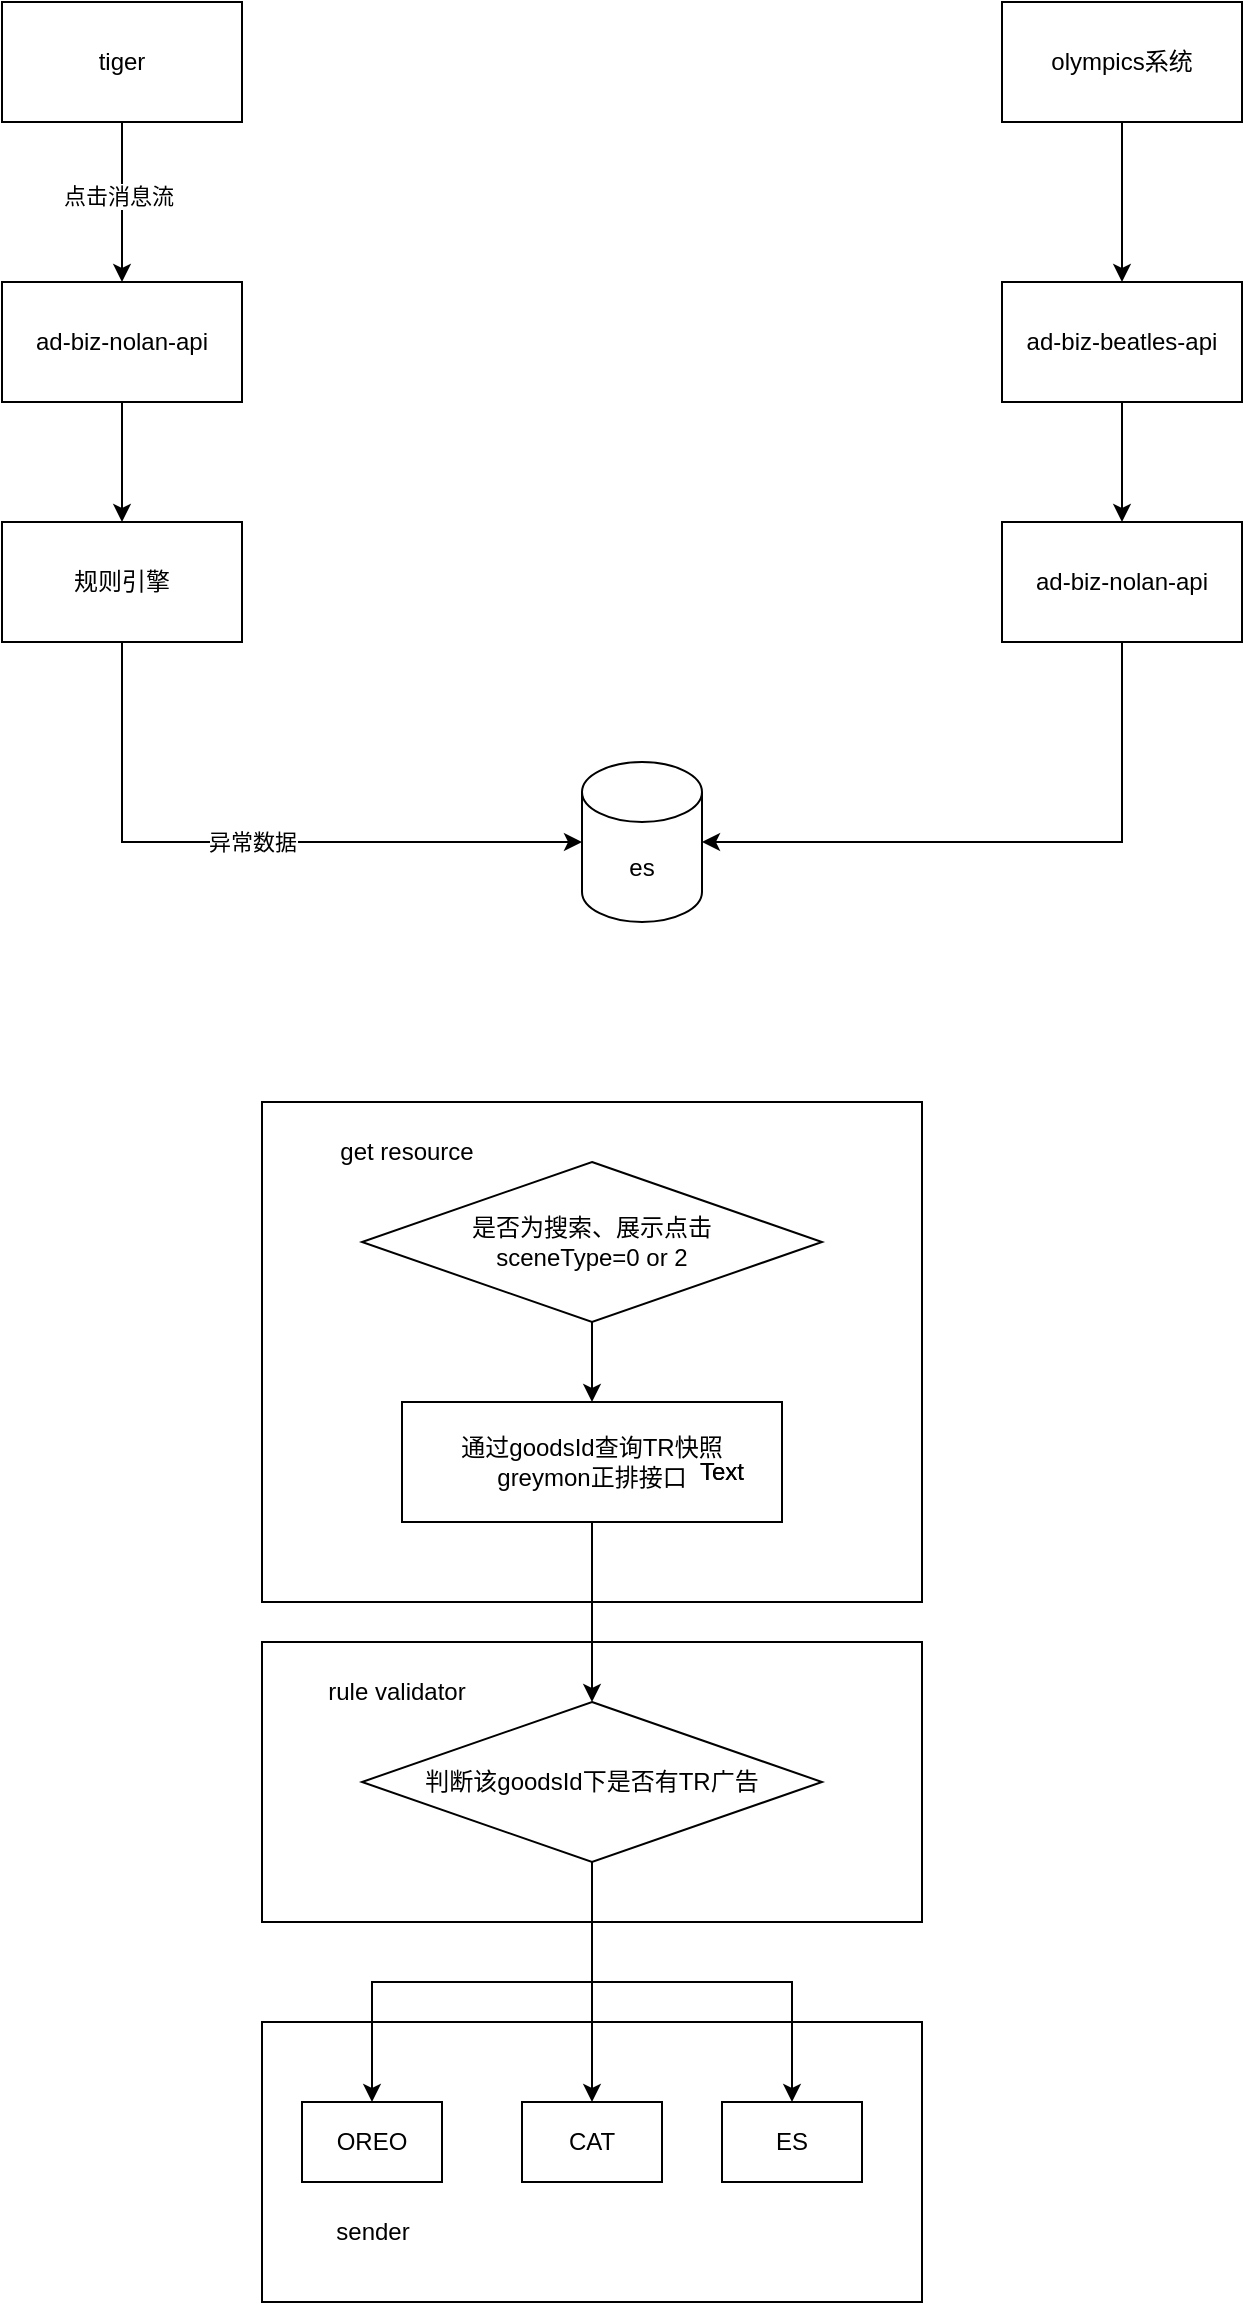 <mxfile version="15.7.3" type="github">
  <diagram id="bPxxvuAg6DJ5knDdLcHN" name="Page-1">
    <mxGraphModel dx="1426" dy="769" grid="1" gridSize="10" guides="1" tooltips="1" connect="1" arrows="1" fold="1" page="1" pageScale="1" pageWidth="827" pageHeight="1169" math="0" shadow="0">
      <root>
        <mxCell id="0" />
        <mxCell id="1" parent="0" />
        <mxCell id="RIV_8DD1zcelonFKxzlP-36" value="" style="rounded=0;whiteSpace=wrap;html=1;" vertex="1" parent="1">
          <mxGeometry x="210" y="1100" width="330" height="140" as="geometry" />
        </mxCell>
        <mxCell id="RIV_8DD1zcelonFKxzlP-33" value="" style="rounded=0;whiteSpace=wrap;html=1;" vertex="1" parent="1">
          <mxGeometry x="210" y="910" width="330" height="140" as="geometry" />
        </mxCell>
        <mxCell id="RIV_8DD1zcelonFKxzlP-32" value="" style="rounded=0;whiteSpace=wrap;html=1;" vertex="1" parent="1">
          <mxGeometry x="210" y="640" width="330" height="250" as="geometry" />
        </mxCell>
        <mxCell id="RIV_8DD1zcelonFKxzlP-3" value="" style="edgeStyle=orthogonalEdgeStyle;rounded=0;orthogonalLoop=1;jettySize=auto;html=1;" edge="1" parent="1" source="RIV_8DD1zcelonFKxzlP-1" target="RIV_8DD1zcelonFKxzlP-2">
          <mxGeometry relative="1" as="geometry" />
        </mxCell>
        <mxCell id="RIV_8DD1zcelonFKxzlP-11" value="点击消息流" style="edgeLabel;html=1;align=center;verticalAlign=middle;resizable=0;points=[];" vertex="1" connectable="0" parent="RIV_8DD1zcelonFKxzlP-3">
          <mxGeometry x="-0.091" y="-2" relative="1" as="geometry">
            <mxPoint as="offset" />
          </mxGeometry>
        </mxCell>
        <mxCell id="RIV_8DD1zcelonFKxzlP-1" value="tiger" style="rounded=0;whiteSpace=wrap;html=1;" vertex="1" parent="1">
          <mxGeometry x="80" y="90" width="120" height="60" as="geometry" />
        </mxCell>
        <mxCell id="RIV_8DD1zcelonFKxzlP-13" value="" style="edgeStyle=orthogonalEdgeStyle;rounded=0;orthogonalLoop=1;jettySize=auto;html=1;" edge="1" parent="1" source="RIV_8DD1zcelonFKxzlP-2" target="RIV_8DD1zcelonFKxzlP-12">
          <mxGeometry relative="1" as="geometry" />
        </mxCell>
        <mxCell id="RIV_8DD1zcelonFKxzlP-2" value="ad-biz-nolan-api" style="whiteSpace=wrap;html=1;rounded=0;" vertex="1" parent="1">
          <mxGeometry x="80" y="230" width="120" height="60" as="geometry" />
        </mxCell>
        <mxCell id="RIV_8DD1zcelonFKxzlP-6" value="es" style="shape=cylinder3;whiteSpace=wrap;html=1;boundedLbl=1;backgroundOutline=1;size=15;" vertex="1" parent="1">
          <mxGeometry x="370" y="470" width="60" height="80" as="geometry" />
        </mxCell>
        <mxCell id="RIV_8DD1zcelonFKxzlP-9" style="edgeStyle=orthogonalEdgeStyle;rounded=0;orthogonalLoop=1;jettySize=auto;html=1;entryX=1;entryY=0.5;entryDx=0;entryDy=0;entryPerimeter=0;" edge="1" parent="1" source="RIV_8DD1zcelonFKxzlP-8" target="RIV_8DD1zcelonFKxzlP-6">
          <mxGeometry relative="1" as="geometry">
            <Array as="points">
              <mxPoint x="640" y="510" />
            </Array>
          </mxGeometry>
        </mxCell>
        <mxCell id="RIV_8DD1zcelonFKxzlP-8" value="ad-biz-nolan-api" style="whiteSpace=wrap;html=1;rounded=0;" vertex="1" parent="1">
          <mxGeometry x="580" y="350" width="120" height="60" as="geometry" />
        </mxCell>
        <mxCell id="RIV_8DD1zcelonFKxzlP-19" value="" style="edgeStyle=orthogonalEdgeStyle;rounded=0;orthogonalLoop=1;jettySize=auto;html=1;entryX=0.5;entryY=0;entryDx=0;entryDy=0;" edge="1" parent="1" source="RIV_8DD1zcelonFKxzlP-10" target="RIV_8DD1zcelonFKxzlP-16">
          <mxGeometry relative="1" as="geometry">
            <mxPoint x="640" y="170" as="targetPoint" />
          </mxGeometry>
        </mxCell>
        <mxCell id="RIV_8DD1zcelonFKxzlP-10" value="olympics系统" style="rounded=0;whiteSpace=wrap;html=1;" vertex="1" parent="1">
          <mxGeometry x="580" y="90" width="120" height="60" as="geometry" />
        </mxCell>
        <mxCell id="RIV_8DD1zcelonFKxzlP-27" value="异常数据" style="edgeStyle=orthogonalEdgeStyle;rounded=0;orthogonalLoop=1;jettySize=auto;html=1;exitX=0.5;exitY=1;exitDx=0;exitDy=0;entryX=0;entryY=0.5;entryDx=0;entryDy=0;entryPerimeter=0;" edge="1" parent="1" source="RIV_8DD1zcelonFKxzlP-12" target="RIV_8DD1zcelonFKxzlP-6">
          <mxGeometry relative="1" as="geometry" />
        </mxCell>
        <mxCell id="RIV_8DD1zcelonFKxzlP-12" value="规则引擎" style="whiteSpace=wrap;html=1;rounded=0;" vertex="1" parent="1">
          <mxGeometry x="80" y="350" width="120" height="60" as="geometry" />
        </mxCell>
        <mxCell id="RIV_8DD1zcelonFKxzlP-17" value="" style="edgeStyle=orthogonalEdgeStyle;rounded=0;orthogonalLoop=1;jettySize=auto;html=1;" edge="1" parent="1" source="RIV_8DD1zcelonFKxzlP-16" target="RIV_8DD1zcelonFKxzlP-8">
          <mxGeometry relative="1" as="geometry" />
        </mxCell>
        <mxCell id="RIV_8DD1zcelonFKxzlP-16" value="ad-biz-beatles-api" style="whiteSpace=wrap;html=1;rounded=0;" vertex="1" parent="1">
          <mxGeometry x="580" y="230" width="120" height="60" as="geometry" />
        </mxCell>
        <mxCell id="RIV_8DD1zcelonFKxzlP-31" value="" style="edgeStyle=orthogonalEdgeStyle;rounded=0;orthogonalLoop=1;jettySize=auto;html=1;" edge="1" parent="1" source="RIV_8DD1zcelonFKxzlP-29" target="RIV_8DD1zcelonFKxzlP-30">
          <mxGeometry relative="1" as="geometry" />
        </mxCell>
        <mxCell id="RIV_8DD1zcelonFKxzlP-29" value="是否为搜索、展示点击&lt;br&gt;sceneType=0 or 2" style="rhombus;whiteSpace=wrap;html=1;" vertex="1" parent="1">
          <mxGeometry x="260" y="670" width="230" height="80" as="geometry" />
        </mxCell>
        <mxCell id="RIV_8DD1zcelonFKxzlP-35" value="" style="edgeStyle=orthogonalEdgeStyle;rounded=0;orthogonalLoop=1;jettySize=auto;html=1;" edge="1" parent="1" source="RIV_8DD1zcelonFKxzlP-30" target="RIV_8DD1zcelonFKxzlP-34">
          <mxGeometry relative="1" as="geometry" />
        </mxCell>
        <mxCell id="RIV_8DD1zcelonFKxzlP-30" value="通过goodsId查询TR快照&lt;br&gt;&lt;p style=&quot;margin: 0px&quot;&gt;greymon正排接口&lt;/p&gt;&lt;div&gt;&lt;/div&gt;" style="whiteSpace=wrap;html=1;" vertex="1" parent="1">
          <mxGeometry x="280" y="790" width="190" height="60" as="geometry" />
        </mxCell>
        <mxCell id="RIV_8DD1zcelonFKxzlP-40" style="edgeStyle=orthogonalEdgeStyle;rounded=0;orthogonalLoop=1;jettySize=auto;html=1;exitX=0.5;exitY=1;exitDx=0;exitDy=0;entryX=0.5;entryY=0;entryDx=0;entryDy=0;" edge="1" parent="1" source="RIV_8DD1zcelonFKxzlP-34" target="RIV_8DD1zcelonFKxzlP-38">
          <mxGeometry relative="1" as="geometry">
            <Array as="points">
              <mxPoint x="375" y="1080" />
              <mxPoint x="375" y="1080" />
            </Array>
          </mxGeometry>
        </mxCell>
        <mxCell id="RIV_8DD1zcelonFKxzlP-43" style="edgeStyle=orthogonalEdgeStyle;rounded=0;orthogonalLoop=1;jettySize=auto;html=1;exitX=0.5;exitY=1;exitDx=0;exitDy=0;" edge="1" parent="1" source="RIV_8DD1zcelonFKxzlP-34" target="RIV_8DD1zcelonFKxzlP-39">
          <mxGeometry relative="1" as="geometry" />
        </mxCell>
        <mxCell id="RIV_8DD1zcelonFKxzlP-44" style="edgeStyle=orthogonalEdgeStyle;rounded=0;orthogonalLoop=1;jettySize=auto;html=1;exitX=0.5;exitY=1;exitDx=0;exitDy=0;entryX=0.5;entryY=0;entryDx=0;entryDy=0;" edge="1" parent="1" source="RIV_8DD1zcelonFKxzlP-34" target="RIV_8DD1zcelonFKxzlP-37">
          <mxGeometry relative="1" as="geometry" />
        </mxCell>
        <mxCell id="RIV_8DD1zcelonFKxzlP-34" value="判断该goodsId下是否有TR广告" style="rhombus;whiteSpace=wrap;html=1;" vertex="1" parent="1">
          <mxGeometry x="260" y="940" width="230" height="80" as="geometry" />
        </mxCell>
        <mxCell id="RIV_8DD1zcelonFKxzlP-37" value="OREO" style="rounded=0;whiteSpace=wrap;html=1;" vertex="1" parent="1">
          <mxGeometry x="230" y="1140" width="70" height="40" as="geometry" />
        </mxCell>
        <mxCell id="RIV_8DD1zcelonFKxzlP-38" value="CAT" style="rounded=0;whiteSpace=wrap;html=1;" vertex="1" parent="1">
          <mxGeometry x="340" y="1140" width="70" height="40" as="geometry" />
        </mxCell>
        <mxCell id="RIV_8DD1zcelonFKxzlP-39" value="ES" style="rounded=0;whiteSpace=wrap;html=1;" vertex="1" parent="1">
          <mxGeometry x="440" y="1140" width="70" height="40" as="geometry" />
        </mxCell>
        <mxCell id="RIV_8DD1zcelonFKxzlP-45" value="Text" style="text;html=1;strokeColor=none;fillColor=none;align=center;verticalAlign=middle;whiteSpace=wrap;rounded=0;" vertex="1" parent="1">
          <mxGeometry x="410" y="810" width="60" height="30" as="geometry" />
        </mxCell>
        <mxCell id="RIV_8DD1zcelonFKxzlP-46" value="Text" style="text;html=1;strokeColor=none;fillColor=none;align=center;verticalAlign=middle;whiteSpace=wrap;rounded=0;" vertex="1" parent="1">
          <mxGeometry x="410" y="810" width="60" height="30" as="geometry" />
        </mxCell>
        <mxCell id="RIV_8DD1zcelonFKxzlP-47" value="get resource" style="text;html=1;strokeColor=none;fillColor=none;align=center;verticalAlign=middle;whiteSpace=wrap;rounded=0;" vertex="1" parent="1">
          <mxGeometry x="235" y="650" width="95" height="30" as="geometry" />
        </mxCell>
        <mxCell id="RIV_8DD1zcelonFKxzlP-49" value="rule validator" style="text;html=1;strokeColor=none;fillColor=none;align=center;verticalAlign=middle;whiteSpace=wrap;rounded=0;" vertex="1" parent="1">
          <mxGeometry x="230" y="920" width="95" height="30" as="geometry" />
        </mxCell>
        <mxCell id="RIV_8DD1zcelonFKxzlP-50" value="sender" style="text;html=1;strokeColor=none;fillColor=none;align=center;verticalAlign=middle;whiteSpace=wrap;rounded=0;" vertex="1" parent="1">
          <mxGeometry x="217.5" y="1190" width="95" height="30" as="geometry" />
        </mxCell>
      </root>
    </mxGraphModel>
  </diagram>
</mxfile>
